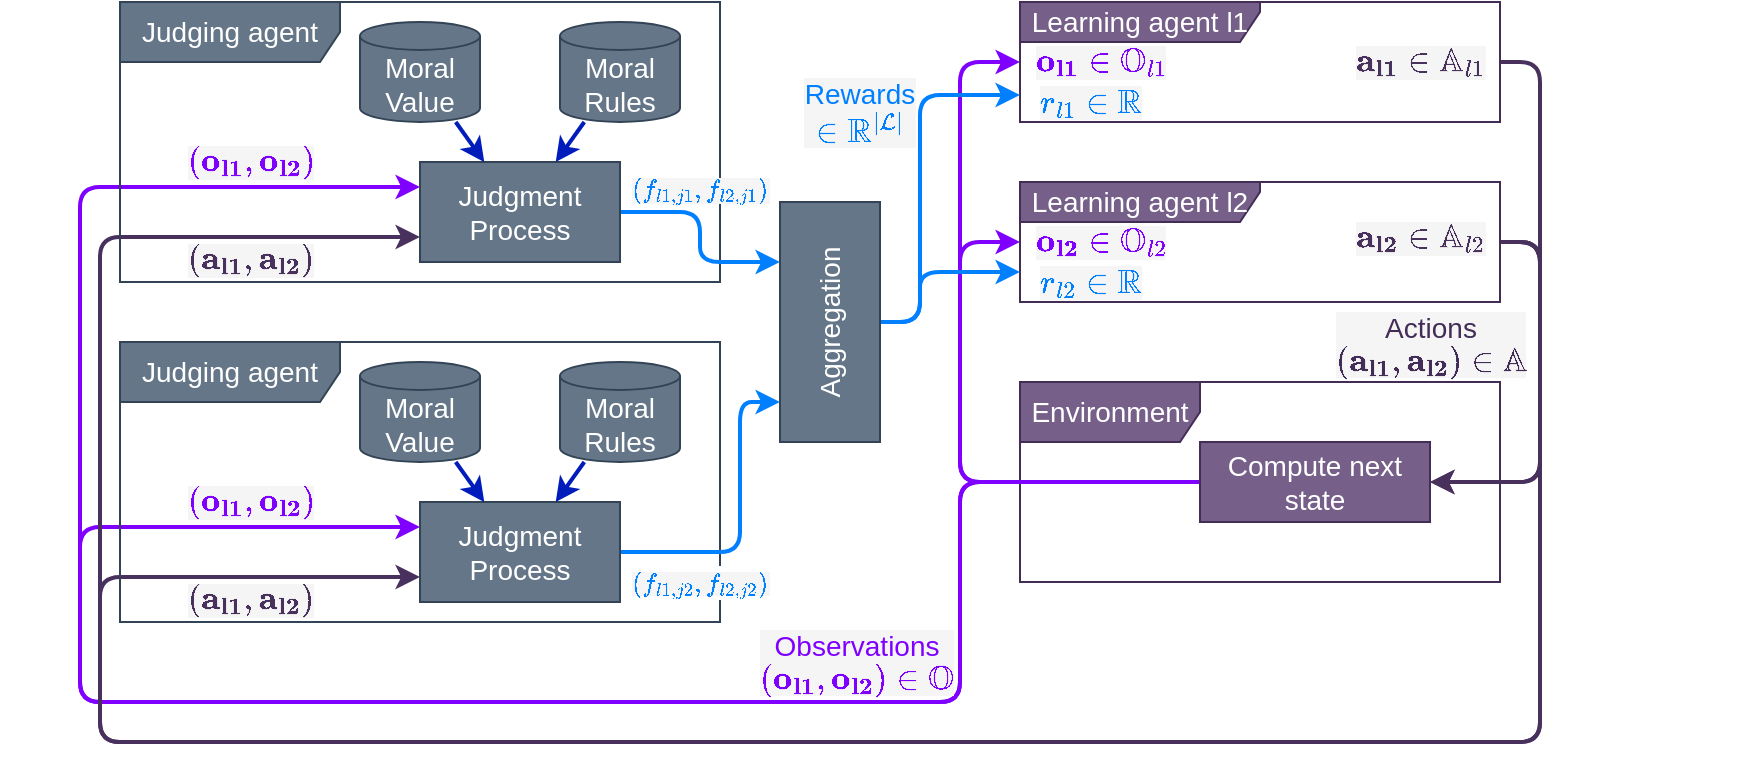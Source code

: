 <mxfile version="15.5.4" type="embed"><diagram id="23iRSUPoRavnBvh4doch" name="Page-1"><mxGraphModel dx="1980" dy="592" grid="1" gridSize="10" guides="1" tooltips="1" connect="1" arrows="1" fold="1" page="1" pageScale="1" pageWidth="827" pageHeight="1169" math="1" shadow="0"><root><mxCell id="0"/><mxCell id="1" parent="0"/><mxCell id="icNOWQyBWyIzbDw7gIsg-1" value="Environment" style="shape=umlFrame;whiteSpace=wrap;html=1;width=90;height=30;fontSize=14;fillColor=#76608a;fontColor=#ffffff;strokeColor=#432D57;" parent="1" vertex="1"><mxGeometry x="490" y="270" width="240" height="100" as="geometry"/></mxCell><mxCell id="icNOWQyBWyIzbDw7gIsg-7" value="\( \mathbf{o_{l1}} \in \mathbb{O}_{l1} \)" style="edgeStyle=orthogonalEdgeStyle;rounded=1;orthogonalLoop=1;jettySize=auto;html=1;exitX=0;exitY=0.5;exitDx=0;exitDy=0;fontSize=14;strokeColor=#8000FF;strokeWidth=2;fillColor=#6a00ff;labelBackgroundColor=#F5F5F5;fontColor=#8000FF;" parent="1" source="icNOWQyBWyIzbDw7gIsg-3" target="icNOWQyBWyIzbDw7gIsg-4" edge="1"><mxGeometry x="1" y="40" relative="1" as="geometry"><Array as="points"><mxPoint x="460" y="320"/><mxPoint x="460" y="110"/></Array><mxPoint x="40" y="40" as="offset"/></mxGeometry></mxCell><mxCell id="icNOWQyBWyIzbDw7gIsg-8" value="\( \mathbf{o_{l2}} \in \mathbb{O}_{l2} \)" style="edgeStyle=orthogonalEdgeStyle;rounded=1;orthogonalLoop=1;jettySize=auto;html=1;fontSize=14;strokeColor=#8000FF;strokeWidth=2;fillColor=#6a00ff;fontColor=#8000FF;labelBackgroundColor=#F5F5F5;" parent="1" source="icNOWQyBWyIzbDw7gIsg-3" target="icNOWQyBWyIzbDw7gIsg-5" edge="1"><mxGeometry x="1" y="40" relative="1" as="geometry"><Array as="points"><mxPoint x="460" y="320"/><mxPoint x="460" y="200"/></Array><mxPoint x="40" y="40" as="offset"/></mxGeometry></mxCell><mxCell id="icNOWQyBWyIzbDw7gIsg-27" style="edgeStyle=orthogonalEdgeStyle;rounded=1;orthogonalLoop=1;jettySize=auto;html=1;fontSize=14;strokeColor=#8000FF;strokeWidth=2;entryX=0;entryY=0.25;entryDx=0;entryDy=0;fillColor=#6a00ff;" parent="1" source="icNOWQyBWyIzbDw7gIsg-3" target="icNOWQyBWyIzbDw7gIsg-19" edge="1"><mxGeometry relative="1" as="geometry"><mxPoint x="370" y="490" as="targetPoint"/><Array as="points"><mxPoint x="460" y="320"/><mxPoint x="460" y="430"/><mxPoint x="20" y="430"/><mxPoint x="20" y="343"/></Array></mxGeometry></mxCell><mxCell id="icNOWQyBWyIzbDw7gIsg-30" value="Observations&lt;br&gt;\( (\mathbf{o_{l1}}, \mathbf{o_{l2}} ) \in \mathbb{O}\)" style="edgeStyle=orthogonalEdgeStyle;rounded=1;orthogonalLoop=1;jettySize=auto;html=1;entryX=0;entryY=0.25;entryDx=0;entryDy=0;fontSize=14;strokeColor=#8000FF;strokeWidth=2;fillColor=#6a00ff;labelBackgroundColor=#F5F5F5;fontColor=#8000FF;spacingRight=4;" parent="1" source="icNOWQyBWyIzbDw7gIsg-3" target="icNOWQyBWyIzbDw7gIsg-13" edge="1"><mxGeometry x="-0.49" y="-20" relative="1" as="geometry"><Array as="points"><mxPoint x="460" y="320"/><mxPoint x="460" y="430"/><mxPoint x="20" y="430"/><mxPoint x="20" y="173"/></Array><mxPoint as="offset"/></mxGeometry></mxCell><mxCell id="icNOWQyBWyIzbDw7gIsg-3" value="Compute next state" style="rounded=0;whiteSpace=wrap;html=1;fontSize=14;fillColor=#76608a;fontColor=#ffffff;strokeColor=#432D57;" parent="1" vertex="1"><mxGeometry x="580" y="300" width="115" height="40" as="geometry"/></mxCell><mxCell id="icNOWQyBWyIzbDw7gIsg-6" value="\( \mathbf{a_{l1}} \in \mathbb{A}_{l1} \)" style="edgeStyle=orthogonalEdgeStyle;rounded=1;orthogonalLoop=1;jettySize=auto;html=1;entryX=1;entryY=0.5;entryDx=0;entryDy=0;fontSize=14;strokeWidth=2;fillColor=#76608a;strokeColor=#49315E;fontColor=#49315E;labelBackgroundColor=#F5F5F5;" parent="1" source="icNOWQyBWyIzbDw7gIsg-4" target="icNOWQyBWyIzbDw7gIsg-3" edge="1"><mxGeometry x="-1" y="-40" relative="1" as="geometry"><Array as="points"><mxPoint x="750" y="110"/><mxPoint x="750" y="320"/></Array><mxPoint x="-40" y="-40" as="offset"/></mxGeometry></mxCell><mxCell id="icNOWQyBWyIzbDw7gIsg-4" value="Learning agent l1" style="shape=umlFrame;whiteSpace=wrap;html=1;width=120;height=20;fontSize=14;fillColor=#76608a;fontColor=#ffffff;strokeColor=#432D57;" parent="1" vertex="1"><mxGeometry x="490" y="80" width="240" height="60" as="geometry"/></mxCell><mxCell id="icNOWQyBWyIzbDw7gIsg-9" style="edgeStyle=orthogonalEdgeStyle;rounded=1;orthogonalLoop=1;jettySize=auto;html=1;entryX=1;entryY=0.5;entryDx=0;entryDy=0;fontSize=14;strokeColor=#49315E;strokeWidth=2;" parent="1" source="icNOWQyBWyIzbDw7gIsg-5" target="icNOWQyBWyIzbDw7gIsg-3" edge="1"><mxGeometry relative="1" as="geometry"><Array as="points"><mxPoint x="750" y="200"/><mxPoint x="750" y="320"/></Array></mxGeometry></mxCell><mxCell id="icNOWQyBWyIzbDw7gIsg-31" value="&lt;font color=&quot;#432d57&quot;&gt;Actions &lt;br&gt;\( (\mathbf{a_{l1}}, \mathbf{a_{l2}}) \in \mathbb{A}\)&lt;/font&gt;" style="edgeLabel;html=1;align=center;verticalAlign=middle;resizable=0;points=[];fontSize=14;labelBackgroundColor=#F5F5F5;fontColor=#A680B8;" parent="icNOWQyBWyIzbDw7gIsg-9" vertex="1" connectable="0"><mxGeometry x="0.061" y="1" relative="1" as="geometry"><mxPoint x="-56" y="-33" as="offset"/></mxGeometry></mxCell><mxCell id="YPfih54jTst55tzG4Sy_-1" style="edgeStyle=orthogonalEdgeStyle;rounded=1;orthogonalLoop=1;jettySize=auto;html=1;strokeWidth=2;entryX=0;entryY=0.75;entryDx=0;entryDy=0;strokeColor=#49315E;" parent="1" source="icNOWQyBWyIzbDw7gIsg-5" target="icNOWQyBWyIzbDw7gIsg-19" edge="1"><mxGeometry relative="1" as="geometry"><mxPoint x="10" y="460" as="targetPoint"/><Array as="points"><mxPoint x="750" y="200"/><mxPoint x="750" y="450"/><mxPoint x="30" y="450"/><mxPoint x="30" y="368"/></Array></mxGeometry></mxCell><mxCell id="YPfih54jTst55tzG4Sy_-2" value="\( \mathbf{a_{l2}} \in \mathbb{A}_{l2} \)" style="edgeStyle=orthogonalEdgeStyle;rounded=1;orthogonalLoop=1;jettySize=auto;html=1;strokeWidth=2;entryX=0;entryY=0.75;entryDx=0;entryDy=0;strokeColor=#49315E;fontSize=14;fontColor=#49315E;labelBackgroundColor=#F5F5F5;" parent="1" source="icNOWQyBWyIzbDw7gIsg-5" target="icNOWQyBWyIzbDw7gIsg-13" edge="1"><mxGeometry x="-1" y="40" relative="1" as="geometry"><mxPoint x="750" y="530" as="targetPoint"/><Array as="points"><mxPoint x="750" y="200"/><mxPoint x="750" y="450"/><mxPoint x="30" y="450"/><mxPoint x="30" y="198"/></Array><mxPoint x="-40" y="38" as="offset"/></mxGeometry></mxCell><mxCell id="icNOWQyBWyIzbDw7gIsg-5" value="Learning agent l2" style="shape=umlFrame;whiteSpace=wrap;html=1;width=120;height=20;fontSize=14;fillColor=#76608a;fontColor=#ffffff;strokeColor=#432D57;" parent="1" vertex="1"><mxGeometry x="490" y="170" width="240" height="60" as="geometry"/></mxCell><mxCell id="icNOWQyBWyIzbDw7gIsg-10" value="Judging agent" style="shape=umlFrame;whiteSpace=wrap;html=1;fontSize=14;width=110;height=30;fillColor=#647687;fontColor=#ffffff;strokeColor=#314354;" parent="1" vertex="1"><mxGeometry x="40" y="80" width="300" height="140" as="geometry"/></mxCell><mxCell id="icNOWQyBWyIzbDw7gIsg-11" value="Moral Value" style="shape=cylinder3;whiteSpace=wrap;html=1;boundedLbl=1;backgroundOutline=1;size=7;fontSize=14;fontColor=#ffffff;strokeWidth=1;align=center;fillColor=#647687;strokeColor=#314354;" parent="1" vertex="1"><mxGeometry x="160" y="90" width="60" height="50" as="geometry"/></mxCell><mxCell id="icNOWQyBWyIzbDw7gIsg-12" value="Moral Rules" style="shape=cylinder3;whiteSpace=wrap;html=1;boundedLbl=1;backgroundOutline=1;size=7;fontSize=14;fontColor=#ffffff;strokeWidth=1;align=center;fillColor=#647687;strokeColor=#314354;" parent="1" vertex="1"><mxGeometry x="260" y="90" width="60" height="50" as="geometry"/></mxCell><mxCell id="icNOWQyBWyIzbDw7gIsg-24" value="\( (f_{l1,j1}, f_{l2,j1} ) \)" style="edgeStyle=orthogonalEdgeStyle;rounded=1;orthogonalLoop=1;jettySize=auto;html=1;exitX=1;exitY=0.5;exitDx=0;exitDy=0;entryX=0;entryY=0.25;entryDx=0;entryDy=0;fontSize=11;strokeColor=#0080FF;strokeWidth=2;fillColor=#1ba1e2;fontColor=#0080FF;labelBackgroundColor=#F5F5F5;" parent="1" source="icNOWQyBWyIzbDw7gIsg-13" target="icNOWQyBWyIzbDw7gIsg-22" edge="1"><mxGeometry x="-0.158" y="-15" relative="1" as="geometry"><mxPoint x="15" y="-15" as="offset"/></mxGeometry></mxCell><mxCell id="icNOWQyBWyIzbDw7gIsg-13" value="Judgment&lt;br style=&quot;font-size: 14px;&quot;&gt;Process" style="rounded=0;whiteSpace=wrap;html=1;fontSize=14;fontColor=#ffffff;strokeWidth=1;align=center;fillColor=#647687;strokeColor=#314354;" parent="1" vertex="1"><mxGeometry x="190" y="160" width="100" height="50" as="geometry"/></mxCell><mxCell id="icNOWQyBWyIzbDw7gIsg-14" value="" style="endArrow=classic;html=1;rounded=1;fontSize=14;strokeColor=#001DBC;strokeWidth=2;fillColor=#0050ef;" parent="1" source="icNOWQyBWyIzbDw7gIsg-11" target="icNOWQyBWyIzbDw7gIsg-13" edge="1"><mxGeometry width="50" height="50" relative="1" as="geometry"><mxPoint x="120" y="400" as="sourcePoint"/><mxPoint x="170" y="350" as="targetPoint"/></mxGeometry></mxCell><mxCell id="icNOWQyBWyIzbDw7gIsg-15" value="" style="endArrow=classic;html=1;rounded=1;fontSize=14;strokeColor=#001DBC;strokeWidth=2;fillColor=#0050ef;" parent="1" source="icNOWQyBWyIzbDw7gIsg-12" target="icNOWQyBWyIzbDw7gIsg-13" edge="1"><mxGeometry width="50" height="50" relative="1" as="geometry"><mxPoint x="270" y="370" as="sourcePoint"/><mxPoint x="320" y="320" as="targetPoint"/></mxGeometry></mxCell><mxCell id="icNOWQyBWyIzbDw7gIsg-16" value="Judging agent" style="shape=umlFrame;whiteSpace=wrap;html=1;fontSize=14;width=110;height=30;fillColor=#647687;fontColor=#ffffff;strokeColor=#314354;" parent="1" vertex="1"><mxGeometry x="40" y="250" width="300" height="140" as="geometry"/></mxCell><mxCell id="icNOWQyBWyIzbDw7gIsg-17" value="Moral Value" style="shape=cylinder3;whiteSpace=wrap;html=1;boundedLbl=1;backgroundOutline=1;size=7;fontSize=14;fontColor=#ffffff;strokeWidth=1;align=center;fillColor=#647687;strokeColor=#314354;" parent="1" vertex="1"><mxGeometry x="160" y="260" width="60" height="50" as="geometry"/></mxCell><mxCell id="icNOWQyBWyIzbDw7gIsg-18" value="Moral Rules" style="shape=cylinder3;whiteSpace=wrap;html=1;boundedLbl=1;backgroundOutline=1;size=7;fontSize=14;fontColor=#ffffff;strokeWidth=1;align=center;fillColor=#647687;strokeColor=#314354;" parent="1" vertex="1"><mxGeometry x="260" y="260" width="60" height="50" as="geometry"/></mxCell><mxCell id="icNOWQyBWyIzbDw7gIsg-23" value="&lt;span style=&quot;color: rgb(0 , 128 , 255) ; font-size: 11px ; background-color: rgb(245 , 245 , 245)&quot;&gt;\( (f_{l1,j2}, f_{l2,j2} ) \)&lt;/span&gt;" style="edgeStyle=orthogonalEdgeStyle;rounded=1;orthogonalLoop=1;jettySize=auto;html=1;fontSize=14;strokeColor=#0080FF;strokeWidth=2;fillColor=#1ba1e2;" parent="1" source="icNOWQyBWyIzbDw7gIsg-19" target="icNOWQyBWyIzbDw7gIsg-22" edge="1"><mxGeometry x="-0.484" y="-15" relative="1" as="geometry"><Array as="points"><mxPoint x="350" y="355"/><mxPoint x="350" y="280"/></Array><mxPoint as="offset"/></mxGeometry></mxCell><mxCell id="icNOWQyBWyIzbDw7gIsg-19" value="Judgment&lt;br style=&quot;font-size: 14px;&quot;&gt;Process" style="rounded=0;whiteSpace=wrap;html=1;fontSize=14;fontColor=#ffffff;strokeWidth=1;align=center;fillColor=#647687;strokeColor=#314354;" parent="1" vertex="1"><mxGeometry x="190" y="330" width="100" height="50" as="geometry"/></mxCell><mxCell id="icNOWQyBWyIzbDw7gIsg-20" value="" style="endArrow=classic;html=1;rounded=1;fontSize=14;strokeColor=#001DBC;strokeWidth=2;fillColor=#0050ef;" parent="1" source="icNOWQyBWyIzbDw7gIsg-17" target="icNOWQyBWyIzbDw7gIsg-19" edge="1"><mxGeometry width="50" height="50" relative="1" as="geometry"><mxPoint x="120" y="570" as="sourcePoint"/><mxPoint x="170" y="520" as="targetPoint"/></mxGeometry></mxCell><mxCell id="icNOWQyBWyIzbDw7gIsg-21" value="" style="endArrow=classic;html=1;rounded=1;fontSize=14;strokeColor=#001DBC;strokeWidth=2;fillColor=#0050ef;" parent="1" source="icNOWQyBWyIzbDw7gIsg-18" target="icNOWQyBWyIzbDw7gIsg-19" edge="1"><mxGeometry width="50" height="50" relative="1" as="geometry"><mxPoint x="270" y="540" as="sourcePoint"/><mxPoint x="320" y="490" as="targetPoint"/></mxGeometry></mxCell><mxCell id="icNOWQyBWyIzbDw7gIsg-25" value="" style="edgeStyle=orthogonalEdgeStyle;rounded=1;orthogonalLoop=1;jettySize=auto;html=1;exitX=1;exitY=0.5;exitDx=0;exitDy=0;entryX=0;entryY=0.775;entryDx=0;entryDy=0;entryPerimeter=0;fontSize=14;strokeColor=#0080FF;strokeWidth=2;labelBackgroundColor=#F5F5F5;fontColor=#0080FF;" parent="1" source="icNOWQyBWyIzbDw7gIsg-22" target="icNOWQyBWyIzbDw7gIsg-4" edge="1"><mxGeometry x="0.455" y="21" relative="1" as="geometry"><Array as="points"><mxPoint x="440" y="240"/><mxPoint x="440" y="127"/></Array><mxPoint x="1" y="-7" as="offset"/></mxGeometry></mxCell><mxCell id="icNOWQyBWyIzbDw7gIsg-26" style="edgeStyle=orthogonalEdgeStyle;rounded=1;orthogonalLoop=1;jettySize=auto;html=1;fontSize=14;strokeColor=#0080FF;strokeWidth=2;" parent="1" source="icNOWQyBWyIzbDw7gIsg-22" edge="1"><mxGeometry relative="1" as="geometry"><mxPoint x="490" y="215" as="targetPoint"/><Array as="points"><mxPoint x="440" y="240"/><mxPoint x="440" y="215"/></Array></mxGeometry></mxCell><mxCell id="icNOWQyBWyIzbDw7gIsg-22" value="Aggregation" style="rounded=0;whiteSpace=wrap;html=1;fontSize=14;horizontal=0;fillColor=#647687;fontColor=#ffffff;strokeColor=#314354;" parent="1" vertex="1"><mxGeometry x="370" y="180" width="50" height="120" as="geometry"/></mxCell><mxCell id="2" value="\( (\mathbf{o_{l1}}, \mathbf{o_{l2}} ) \)" style="text;html=1;align=center;verticalAlign=middle;resizable=0;points=[];autosize=1;strokeColor=none;fillColor=none;fontSize=14;fontColor=#8000FF;labelBackgroundColor=#F5F5F5;" parent="1" vertex="1"><mxGeometry x="-20" y="150" width="250" height="20" as="geometry"/></mxCell><mxCell id="4" value="\( (\mathbf{o_{l1}}, \mathbf{o_{l2}} ) \)" style="text;html=1;align=center;verticalAlign=middle;resizable=0;points=[];autosize=1;strokeColor=none;fillColor=none;fontSize=14;fontColor=#8000FF;labelBackgroundColor=#F5F5F5;" parent="1" vertex="1"><mxGeometry x="-20" y="320" width="250" height="20" as="geometry"/></mxCell><mxCell id="5" value="\( (\mathbf{a_{l1}}, \mathbf{a_{l2}} ) \)" style="text;html=1;align=center;verticalAlign=middle;resizable=0;points=[];autosize=1;strokeColor=none;fillColor=none;fontSize=14;fontColor=#49315E;labelBackgroundColor=#F5F5F5;" parent="1" vertex="1"><mxGeometry x="-20" y="199" width="250" height="20" as="geometry"/></mxCell><mxCell id="6" value="\( (\mathbf{a_{l1}}, \mathbf{a_{l2}} ) \)" style="text;html=1;align=center;verticalAlign=middle;resizable=0;points=[];autosize=1;strokeColor=none;fillColor=none;fontSize=14;fontColor=#49315E;labelBackgroundColor=#F5F5F5;" parent="1" vertex="1"><mxGeometry x="-20" y="369" width="250" height="20" as="geometry"/></mxCell><mxCell id="7" value="\( r_{l1} \in \mathbb{R} \)" style="text;html=1;align=center;verticalAlign=middle;resizable=0;points=[];autosize=1;strokeColor=none;fillColor=none;fontSize=14;fontColor=#0080FF;labelBackgroundColor=#F5F5F5;" parent="1" vertex="1"><mxGeometry x="440" y="120" width="170" height="20" as="geometry"/></mxCell><mxCell id="8" value="\( r_{l2} \in \mathbb{R} \)" style="text;html=1;align=center;verticalAlign=middle;resizable=0;points=[];autosize=1;strokeColor=none;fillColor=none;fontSize=14;fontColor=#0080FF;labelBackgroundColor=#F5F5F5;" parent="1" vertex="1"><mxGeometry x="440" y="210" width="170" height="20" as="geometry"/></mxCell><mxCell id="9" value="&lt;span style=&quot;color: rgb(0, 128, 255); font-size: 14px;&quot;&gt;Rewards&lt;/span&gt;&lt;br style=&quot;color: rgb(0 , 128 , 255) ; font-size: 14px&quot;&gt;&lt;span style=&quot;color: rgb(0, 128, 255); font-size: 14px;&quot;&gt;\(\in \mathbb{R}^{\left|\mathcal{L}\right|}\)&lt;br&gt;&lt;/span&gt;" style="text;html=1;strokeColor=none;fillColor=none;align=center;verticalAlign=middle;whiteSpace=wrap;rounded=0;labelBackgroundColor=#F5F5F5;" vertex="1" parent="1"><mxGeometry x="380" y="120" width="60" height="30" as="geometry"/></mxCell></root></mxGraphModel></diagram></mxfile>